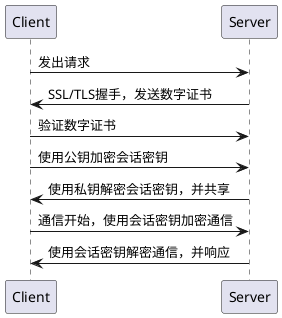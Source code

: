 @startuml
'定义参与方
participant Client as C 
participant Server as S 

'第一阶段：客户端请求服务器
C -> S: 发出请求

'第二阶段：SSL/TLS握手，发送数字证书
S -> C: SSL/TLS握手，发送数字证书

'第三阶段：客户端验证数字证书
C -> S: 验证数字证书

'第四阶段：客户端使用公钥加密会话密钥
C -> S: 使用公钥加密会话密钥

'第五阶段：服务器使用私钥解密会话密钥并共享
S -> C: 使用私钥解密会话密钥，并共享

'第六阶段：通信开始，使用会话密钥加密通信
C -> S: 通信开始，使用会话密钥加密通信
S -> C: 使用会话密钥解密通信，并响应

'第七阶段：通信完成
@enduml